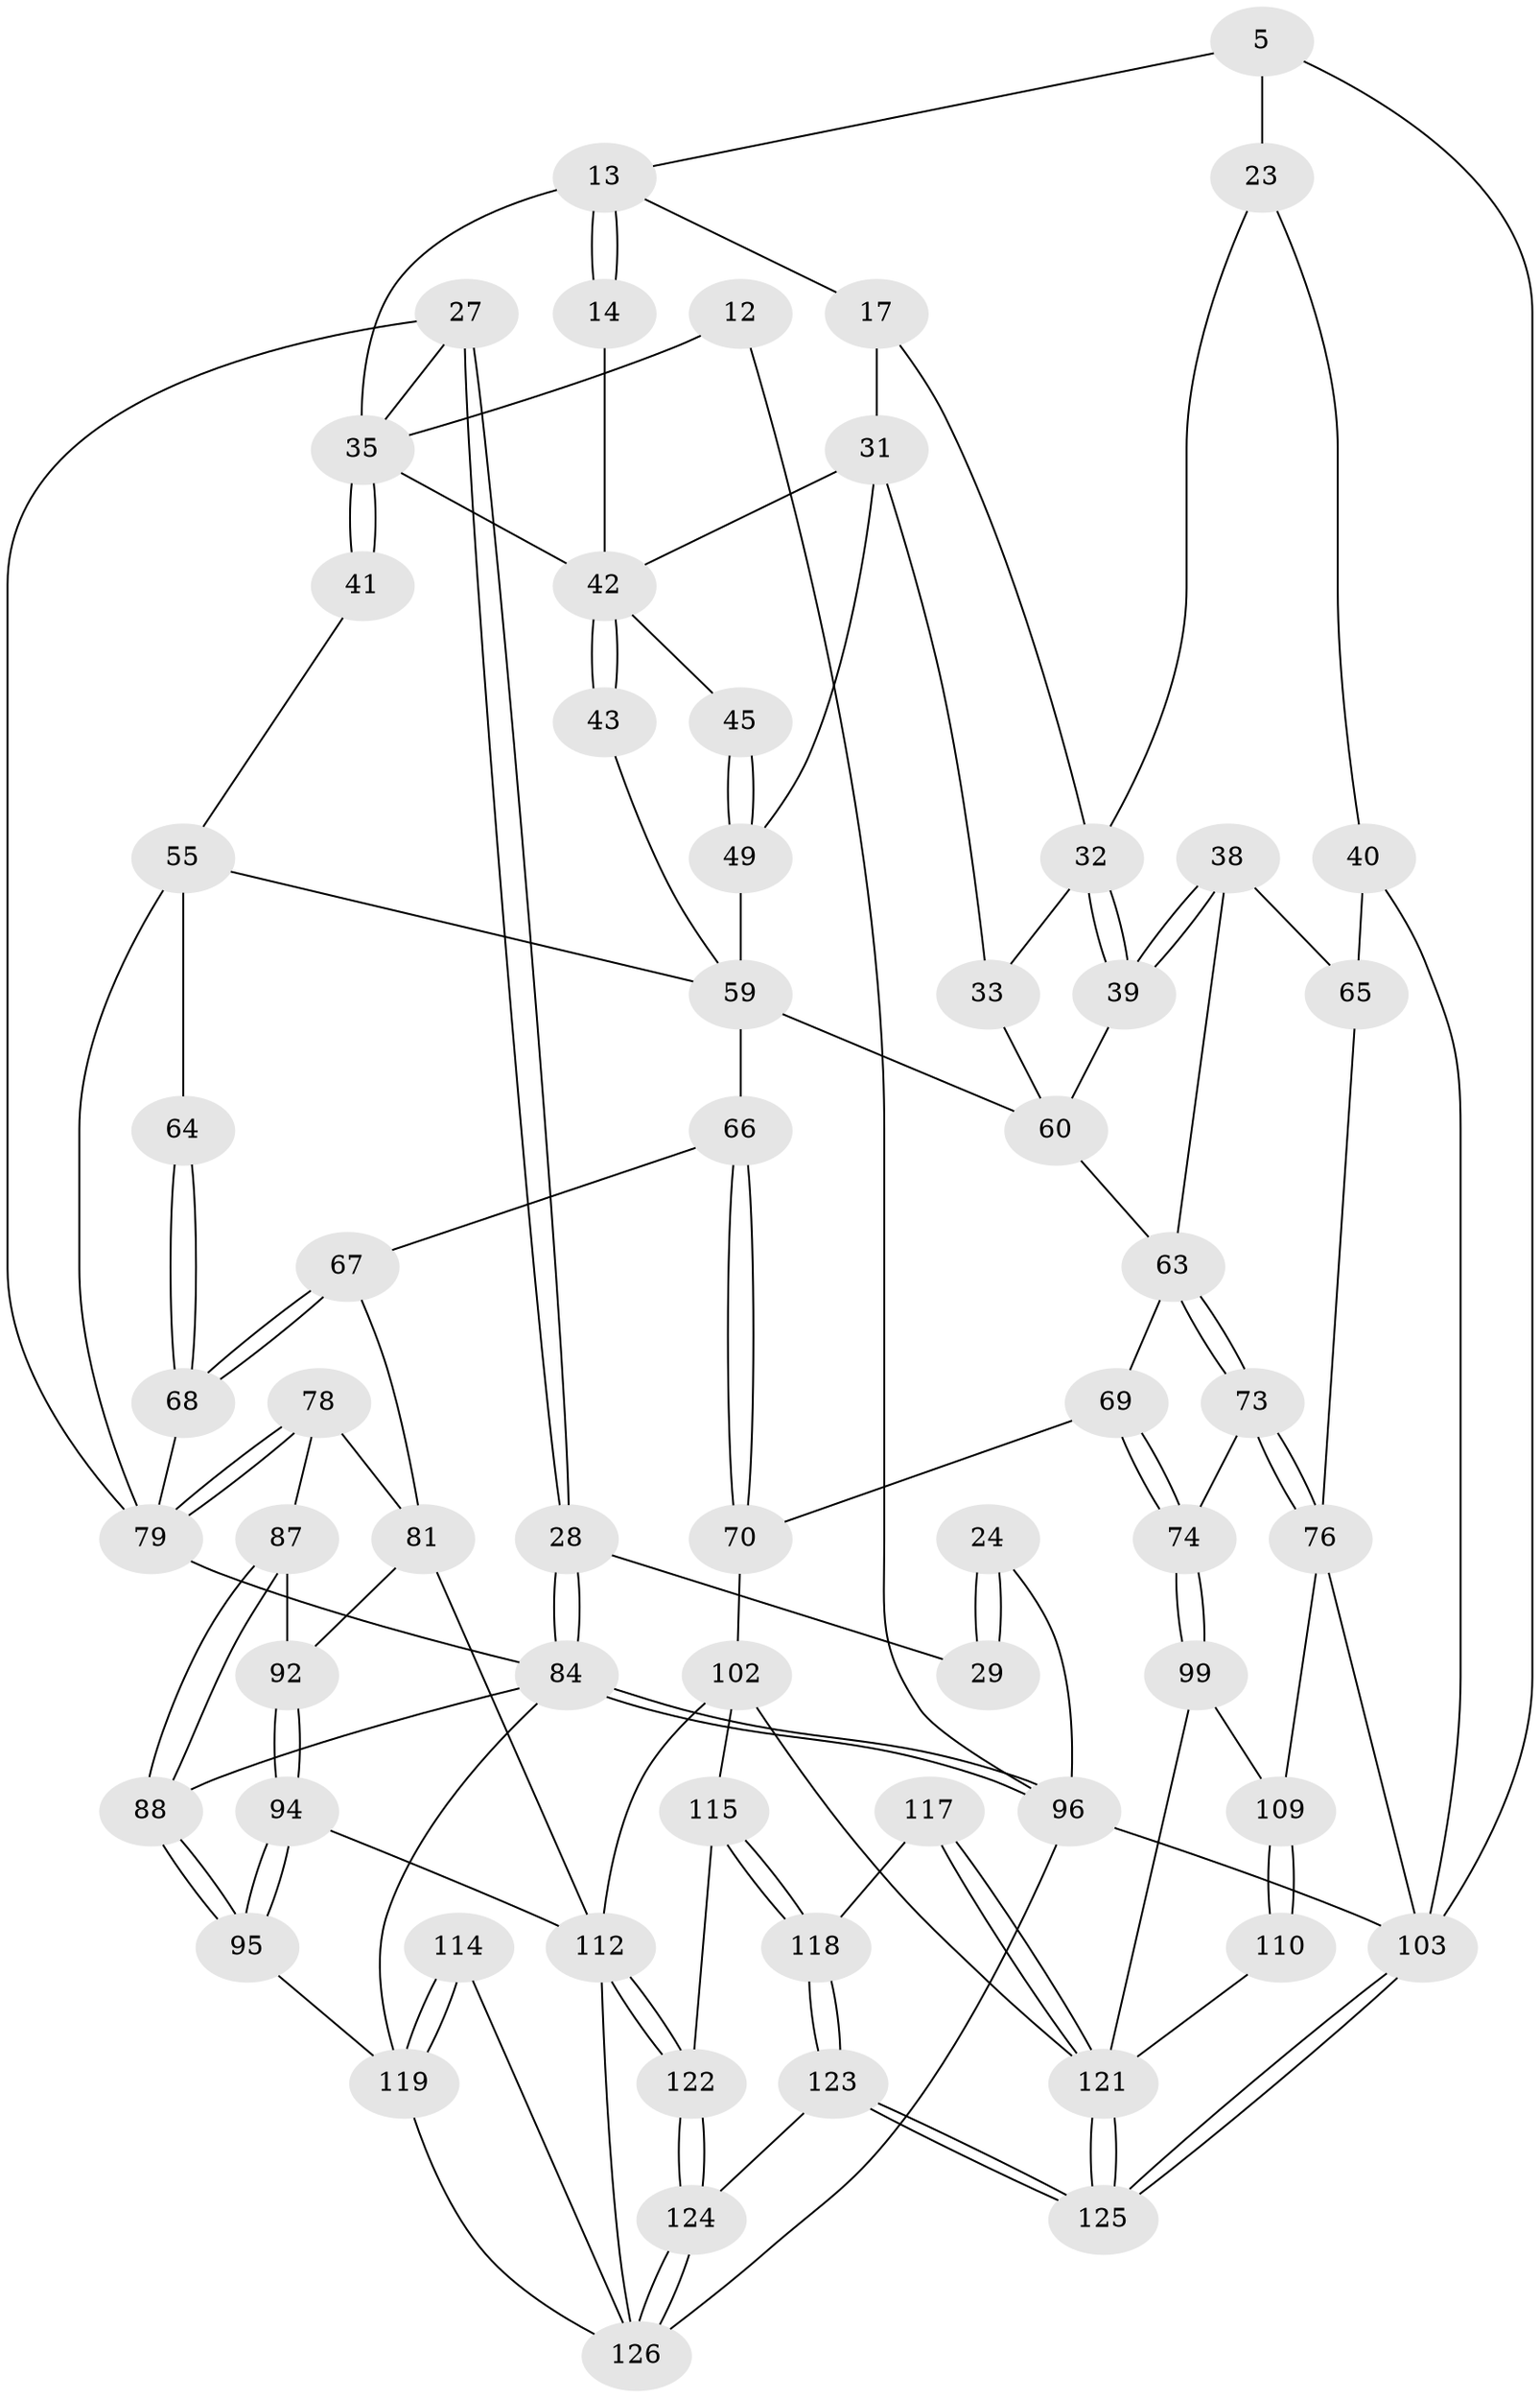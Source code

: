 // original degree distribution, {3: 0.015873015873015872, 4: 0.2222222222222222, 6: 0.20634920634920634, 5: 0.5555555555555556}
// Generated by graph-tools (version 1.1) at 2025/59/03/09/25 04:59:54]
// undirected, 63 vertices, 137 edges
graph export_dot {
graph [start="1"]
  node [color=gray90,style=filled];
  5 [pos="+1+0",super="+4"];
  12 [pos="+0.15357623220124864+0.14347841176460663",super="+8"];
  13 [pos="+0.43410874219498213+0.1402214219322415",super="+2+3+1+9"];
  14 [pos="+0.32356256405954864+0.16982020003398154"];
  17 [pos="+0.44266720983302327+0.14469774303706728",super="+16"];
  23 [pos="+0.8809454559283428+0.22334873326652363",super="+18"];
  24 [pos="+0+0"];
  27 [pos="+0+0.4060078019159203"];
  28 [pos="+0+0.41472721201249346"];
  29 [pos="+0+0",super="+25"];
  31 [pos="+0.4676643368049774+0.2991056571026898",super="+20+30"];
  32 [pos="+0.759724607034603+0.2691690875707344",super="+19"];
  33 [pos="+0.6486720627005969+0.2575081655113315"];
  35 [pos="+0.26119761107024453+0.31702558263175695",super="+10+26"];
  38 [pos="+0.9304311074969427+0.4535832948328858"];
  39 [pos="+0.7924775707132242+0.3774210591221175"];
  40 [pos="+1+0.08962089728671915",super="+36"];
  41 [pos="+0.19651250147283328+0.37872062855220556"];
  42 [pos="+0.3510334548898668+0.37393847345797204",super="+22+34"];
  43 [pos="+0.3277156658147263+0.3804246400052202"];
  45 [pos="+0.38181776469633166+0.3811125976435633"];
  49 [pos="+0.4431090843579145+0.436653171874646",super="+48+44"];
  55 [pos="+0.17305396658271338+0.47271787621426936",super="+54+53"];
  59 [pos="+0.52204576722682+0.4611365723068861",super="+58+47"];
  60 [pos="+0.5233872099042093+0.4615823037931028",super="+51"];
  63 [pos="+0.7864608696285875+0.5394336579362707",super="+61+62"];
  64 [pos="+0.2666926338581723+0.5091838318096835"];
  65 [pos="+1+0.5217343888140379",super="+37"];
  66 [pos="+0.45376397282427217+0.5573207905052514"];
  67 [pos="+0.37340304772435157+0.5889315426470474"];
  68 [pos="+0.2668879947399432+0.5117820111890383"];
  69 [pos="+0.6432503244772738+0.6676062090046816"];
  70 [pos="+0.5363599990251806+0.6729724997719572"];
  73 [pos="+0.7575759632009504+0.6431194428808333"];
  74 [pos="+0.675709892028158+0.6863954469757716"];
  76 [pos="+1+0.728918299900053",super="+75"];
  78 [pos="+0.23097546619947534+0.5994359192317636",super="+77"];
  79 [pos="+0.14734668753001892+0.6296286231494981",super="+72+56+71"];
  81 [pos="+0.3347966907857999+0.6390432998061898",super="+80"];
  84 [pos="+0+0.5890049216179374",super="+83+82"];
  87 [pos="+0.17031200940635646+0.6962396125412593",super="+86"];
  88 [pos="+0.1553499732624228+0.7031666881226294"];
  92 [pos="+0.25553826430166987+0.6763510015350901",super="+85"];
  94 [pos="+0.2913295920582495+0.7725442494843363"];
  95 [pos="+0.2554651233193076+0.7920448079095764"];
  96 [pos="+0+1",super="+7"];
  99 [pos="+0.6837235515895062+0.732142692494684"];
  102 [pos="+0.534635843505544+0.8239272921159208",super="+89"];
  103 [pos="+1+1",super="+6"];
  109 [pos="+0.7283084296018236+0.7692523845454432",super="+108"];
  110 [pos="+0.7800950553481347+0.9145604102832195"];
  112 [pos="+0.38073928633172044+0.8872929056038381",super="+107+93+91"];
  114 [pos="+0.22892712953467456+0.8802749147513138"];
  115 [pos="+0.495774781067152+0.9071413004920675",super="+104"];
  117 [pos="+0.5996222145868585+0.9049358510276516"];
  118 [pos="+0.5666128343631173+0.9264076839211427"];
  119 [pos="+0+1",super="+98+97"];
  121 [pos="+0.8276762727293687+1",super="+111+101"];
  122 [pos="+0.43804497029490674+1",super="+116+106"];
  123 [pos="+0.49701782441344333+1"];
  124 [pos="+0.43867060622504733+1"];
  125 [pos="+0.858581799898426+1"];
  126 [pos="+0.3186593080254425+1",super="+113+120"];
  5 -- 23 [weight=2];
  5 -- 103;
  5 -- 13;
  12 -- 96;
  12 -- 35;
  13 -- 14 [weight=2];
  13 -- 14;
  13 -- 17 [weight=2];
  13 -- 35;
  14 -- 42;
  17 -- 32;
  17 -- 31 [weight=2];
  23 -- 40;
  23 -- 32;
  24 -- 29 [weight=2];
  24 -- 29;
  24 -- 96;
  27 -- 28;
  27 -- 28;
  27 -- 79;
  27 -- 35;
  28 -- 29;
  28 -- 84;
  28 -- 84;
  31 -- 49;
  31 -- 42;
  31 -- 33;
  32 -- 33;
  32 -- 39;
  32 -- 39;
  33 -- 60;
  35 -- 41 [weight=2];
  35 -- 41;
  35 -- 42;
  38 -- 39;
  38 -- 39;
  38 -- 63;
  38 -- 65;
  39 -- 60;
  40 -- 65 [weight=2];
  40 -- 103;
  41 -- 55;
  42 -- 43 [weight=2];
  42 -- 43;
  42 -- 45;
  43 -- 59;
  45 -- 49 [weight=2];
  45 -- 49;
  49 -- 59 [weight=2];
  55 -- 64 [weight=2];
  55 -- 79;
  55 -- 59;
  59 -- 60 [weight=2];
  59 -- 66;
  60 -- 63 [weight=2];
  63 -- 73;
  63 -- 73;
  63 -- 69;
  64 -- 68;
  64 -- 68;
  65 -- 76;
  66 -- 67;
  66 -- 70;
  66 -- 70;
  67 -- 68;
  67 -- 68;
  67 -- 81;
  68 -- 79;
  69 -- 70;
  69 -- 74;
  69 -- 74;
  70 -- 102;
  73 -- 74;
  73 -- 76;
  73 -- 76;
  74 -- 99;
  74 -- 99;
  76 -- 109;
  76 -- 103;
  78 -- 79 [weight=2];
  78 -- 79;
  78 -- 81;
  78 -- 87;
  79 -- 84;
  81 -- 112;
  81 -- 92;
  84 -- 96;
  84 -- 96;
  84 -- 119;
  84 -- 88;
  87 -- 88;
  87 -- 88;
  87 -- 92 [weight=2];
  88 -- 95;
  88 -- 95;
  92 -- 94;
  92 -- 94;
  94 -- 95;
  94 -- 95;
  94 -- 112;
  95 -- 119;
  96 -- 103 [weight=2];
  96 -- 126;
  99 -- 109;
  99 -- 121;
  102 -- 121;
  102 -- 112;
  102 -- 115;
  103 -- 125;
  103 -- 125;
  109 -- 110 [weight=2];
  109 -- 110;
  110 -- 121;
  112 -- 122 [weight=3];
  112 -- 122;
  112 -- 126;
  114 -- 119 [weight=2];
  114 -- 119;
  114 -- 126;
  115 -- 118;
  115 -- 118;
  115 -- 122 [weight=2];
  117 -- 118;
  117 -- 121 [weight=2];
  117 -- 121;
  118 -- 123;
  118 -- 123;
  119 -- 126;
  121 -- 125;
  121 -- 125;
  122 -- 124;
  122 -- 124;
  123 -- 124;
  123 -- 125;
  123 -- 125;
  124 -- 126;
  124 -- 126;
}
